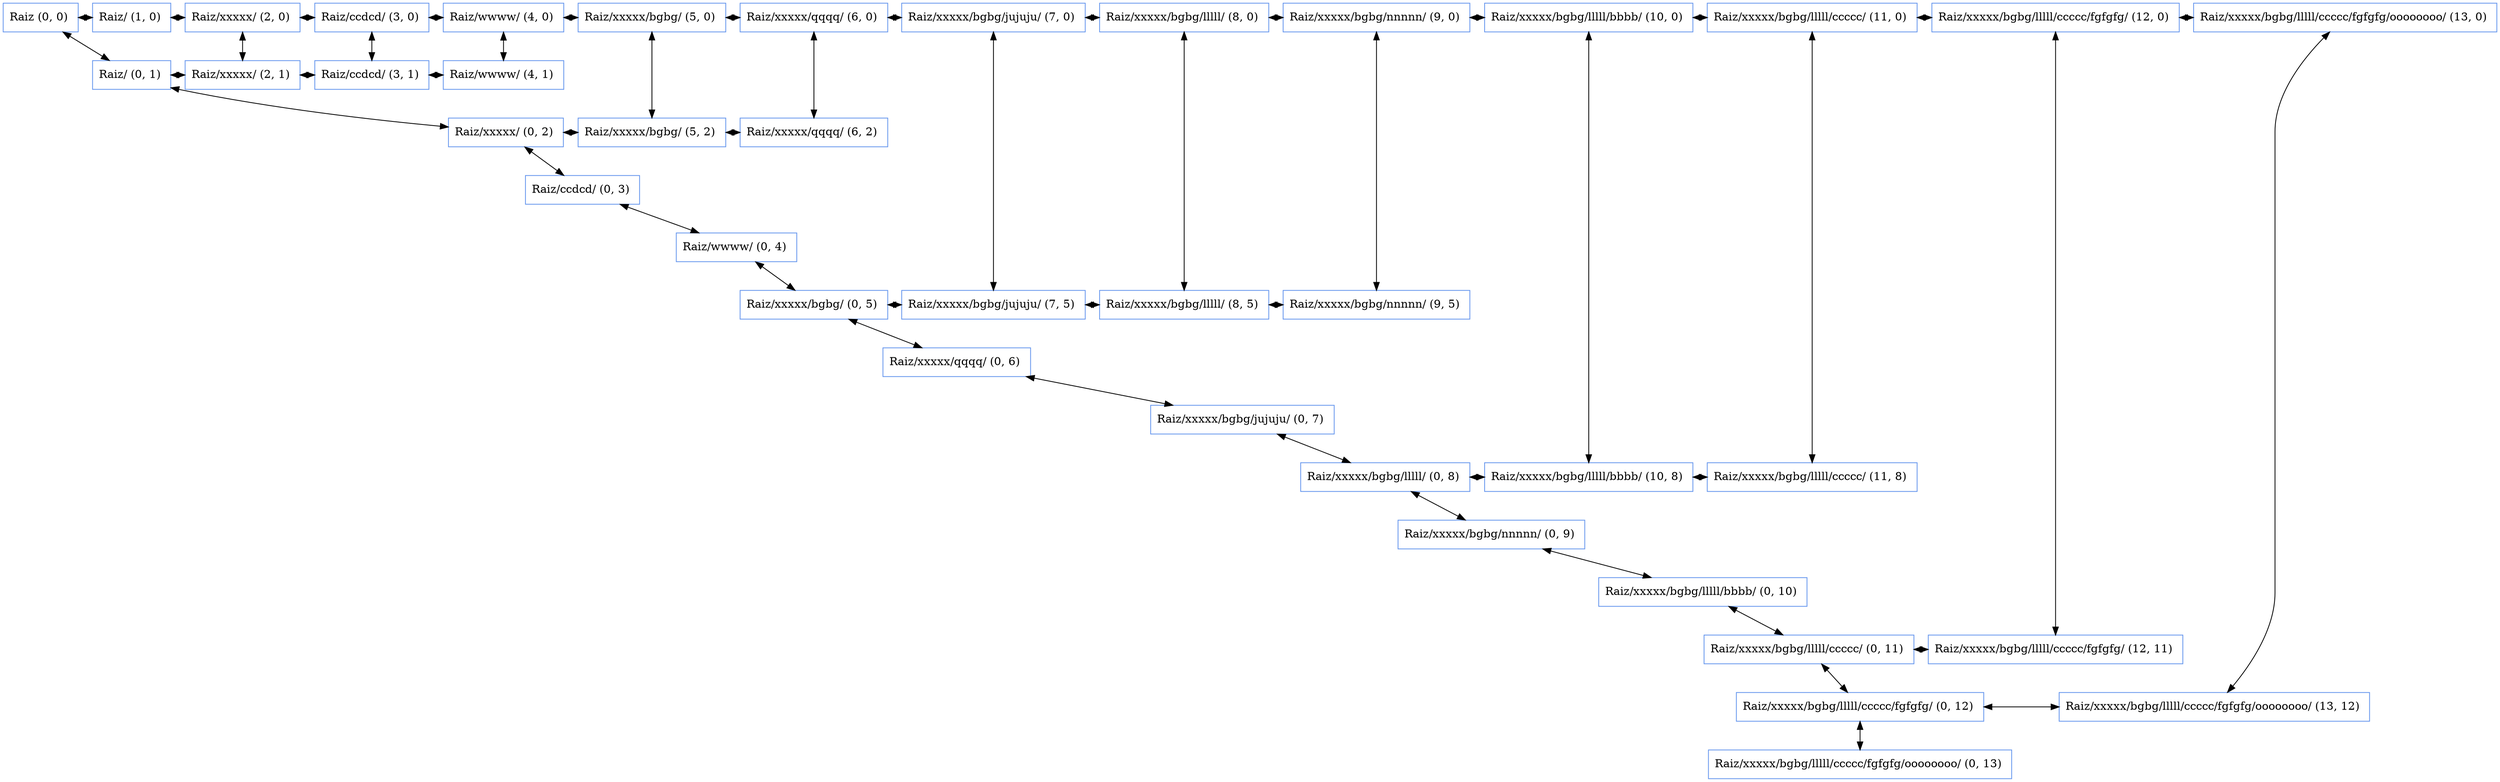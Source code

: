 digraph G {

node [shape=box, color=cornflowerblue ];
"Raiz (0, 0) "->"Raiz/ (0, 1) "[dir=both];
"Raiz/ (0, 1) "->"Raiz/xxxxx/ (0, 2) "[dir=both];
"Raiz/xxxxx/ (0, 2) "->"Raiz/ccdcd/ (0, 3) "[dir=both];
"Raiz/ccdcd/ (0, 3) "->"Raiz/wwww/ (0, 4) "[dir=both];
"Raiz/wwww/ (0, 4) "->"Raiz/xxxxx/bgbg/ (0, 5) "[dir=both];
"Raiz/xxxxx/bgbg/ (0, 5) "->"Raiz/xxxxx/qqqq/ (0, 6) "[dir=both];
"Raiz/xxxxx/qqqq/ (0, 6) "->"Raiz/xxxxx/bgbg/jujuju/ (0, 7) "[dir=both];
"Raiz/xxxxx/bgbg/jujuju/ (0, 7) "->"Raiz/xxxxx/bgbg/lllll/ (0, 8) "[dir=both];
"Raiz/xxxxx/bgbg/lllll/ (0, 8) "->"Raiz/xxxxx/bgbg/nnnnn/ (0, 9) "[dir=both];
"Raiz/xxxxx/bgbg/nnnnn/ (0, 9) "->"Raiz/xxxxx/bgbg/lllll/bbbb/ (0, 10) "[dir=both];
"Raiz/xxxxx/bgbg/lllll/bbbb/ (0, 10) "->"Raiz/xxxxx/bgbg/lllll/ccccc/ (0, 11) "[dir=both];
"Raiz/xxxxx/bgbg/lllll/ccccc/ (0, 11) "->"Raiz/xxxxx/bgbg/lllll/ccccc/fgfgfg/ (0, 12) "[dir=both];
"Raiz/xxxxx/bgbg/lllll/ccccc/fgfgfg/ (0, 12) "->"Raiz/xxxxx/bgbg/lllll/ccccc/fgfgfg/oooooooo/ (0, 13) "[dir=both];
"Raiz/xxxxx/ (2, 0) "->"Raiz/xxxxx/ (2, 1) "[dir=both];
"Raiz/ccdcd/ (3, 0) "->"Raiz/ccdcd/ (3, 1) "[dir=both];
"Raiz/wwww/ (4, 0) "->"Raiz/wwww/ (4, 1) "[dir=both];
"Raiz/xxxxx/bgbg/ (5, 0) "->"Raiz/xxxxx/bgbg/ (5, 2) "[dir=both];
"Raiz/xxxxx/qqqq/ (6, 0) "->"Raiz/xxxxx/qqqq/ (6, 2) "[dir=both];
"Raiz/xxxxx/bgbg/jujuju/ (7, 0) "->"Raiz/xxxxx/bgbg/jujuju/ (7, 5) "[dir=both];
"Raiz/xxxxx/bgbg/lllll/ (8, 0) "->"Raiz/xxxxx/bgbg/lllll/ (8, 5) "[dir=both];
"Raiz/xxxxx/bgbg/nnnnn/ (9, 0) "->"Raiz/xxxxx/bgbg/nnnnn/ (9, 5) "[dir=both];
"Raiz/xxxxx/bgbg/lllll/bbbb/ (10, 0) "->"Raiz/xxxxx/bgbg/lllll/bbbb/ (10, 8) "[dir=both];
"Raiz/xxxxx/bgbg/lllll/ccccc/ (11, 0) "->"Raiz/xxxxx/bgbg/lllll/ccccc/ (11, 8) "[dir=both];
"Raiz/xxxxx/bgbg/lllll/ccccc/fgfgfg/ (12, 0) "->"Raiz/xxxxx/bgbg/lllll/ccccc/fgfgfg/ (12, 11) "[dir=both];
"Raiz/xxxxx/bgbg/lllll/ccccc/fgfgfg/oooooooo/ (13, 0) "->"Raiz/xxxxx/bgbg/lllll/ccccc/fgfgfg/oooooooo/ (13, 12) "[dir=both];
rank=same{
"Raiz (0, 0) "->"Raiz/ (1, 0) "[dir=both];
}
rank=same{
"Raiz/ (1, 0) "->"Raiz/xxxxx/ (2, 0) "[dir=both];
}
rank=same{
"Raiz/xxxxx/ (2, 0) "->"Raiz/ccdcd/ (3, 0) "[dir=both];
}
rank=same{
"Raiz/ccdcd/ (3, 0) "->"Raiz/wwww/ (4, 0) "[dir=both];
}
rank=same{
"Raiz/wwww/ (4, 0) "->"Raiz/xxxxx/bgbg/ (5, 0) "[dir=both];
}
rank=same{
"Raiz/xxxxx/bgbg/ (5, 0) "->"Raiz/xxxxx/qqqq/ (6, 0) "[dir=both];
}
rank=same{
"Raiz/xxxxx/qqqq/ (6, 0) "->"Raiz/xxxxx/bgbg/jujuju/ (7, 0) "[dir=both];
}
rank=same{
"Raiz/xxxxx/bgbg/jujuju/ (7, 0) "->"Raiz/xxxxx/bgbg/lllll/ (8, 0) "[dir=both];
}
rank=same{
"Raiz/xxxxx/bgbg/lllll/ (8, 0) "->"Raiz/xxxxx/bgbg/nnnnn/ (9, 0) "[dir=both];
}
rank=same{
"Raiz/xxxxx/bgbg/nnnnn/ (9, 0) "->"Raiz/xxxxx/bgbg/lllll/bbbb/ (10, 0) "[dir=both];
}
rank=same{
"Raiz/xxxxx/bgbg/lllll/bbbb/ (10, 0) "->"Raiz/xxxxx/bgbg/lllll/ccccc/ (11, 0) "[dir=both];
}
rank=same{
"Raiz/xxxxx/bgbg/lllll/ccccc/ (11, 0) "->"Raiz/xxxxx/bgbg/lllll/ccccc/fgfgfg/ (12, 0) "[dir=both];
}
rank=same{
"Raiz/xxxxx/bgbg/lllll/ccccc/fgfgfg/ (12, 0) "->"Raiz/xxxxx/bgbg/lllll/ccccc/fgfgfg/oooooooo/ (13, 0) "[dir=both];
}
rank=same{
"Raiz/ (0, 1) "->"Raiz/xxxxx/ (2, 1) "[dir=both];
}
rank=same{
"Raiz/xxxxx/ (2, 1) "->"Raiz/ccdcd/ (3, 1) "[dir=both];
}
rank=same{
"Raiz/ccdcd/ (3, 1) "->"Raiz/wwww/ (4, 1) "[dir=both];
}
rank=same{
"Raiz/xxxxx/ (0, 2) "->"Raiz/xxxxx/bgbg/ (5, 2) "[dir=both];
}
rank=same{
"Raiz/xxxxx/bgbg/ (5, 2) "->"Raiz/xxxxx/qqqq/ (6, 2) "[dir=both];
}
rank=same{
"Raiz/xxxxx/bgbg/ (0, 5) "->"Raiz/xxxxx/bgbg/jujuju/ (7, 5) "[dir=both];
}
rank=same{
"Raiz/xxxxx/bgbg/jujuju/ (7, 5) "->"Raiz/xxxxx/bgbg/lllll/ (8, 5) "[dir=both];
}
rank=same{
"Raiz/xxxxx/bgbg/lllll/ (8, 5) "->"Raiz/xxxxx/bgbg/nnnnn/ (9, 5) "[dir=both];
}
rank=same{
"Raiz/xxxxx/bgbg/lllll/ (0, 8) "->"Raiz/xxxxx/bgbg/lllll/bbbb/ (10, 8) "[dir=both];
}
rank=same{
"Raiz/xxxxx/bgbg/lllll/bbbb/ (10, 8) "->"Raiz/xxxxx/bgbg/lllll/ccccc/ (11, 8) "[dir=both];
}
rank=same{
"Raiz/xxxxx/bgbg/lllll/ccccc/ (0, 11) "->"Raiz/xxxxx/bgbg/lllll/ccccc/fgfgfg/ (12, 11) "[dir=both];
}
rank=same{
"Raiz/xxxxx/bgbg/lllll/ccccc/fgfgfg/ (0, 12) "->"Raiz/xxxxx/bgbg/lllll/ccccc/fgfgfg/oooooooo/ (13, 12) "[dir=both];
}
}
